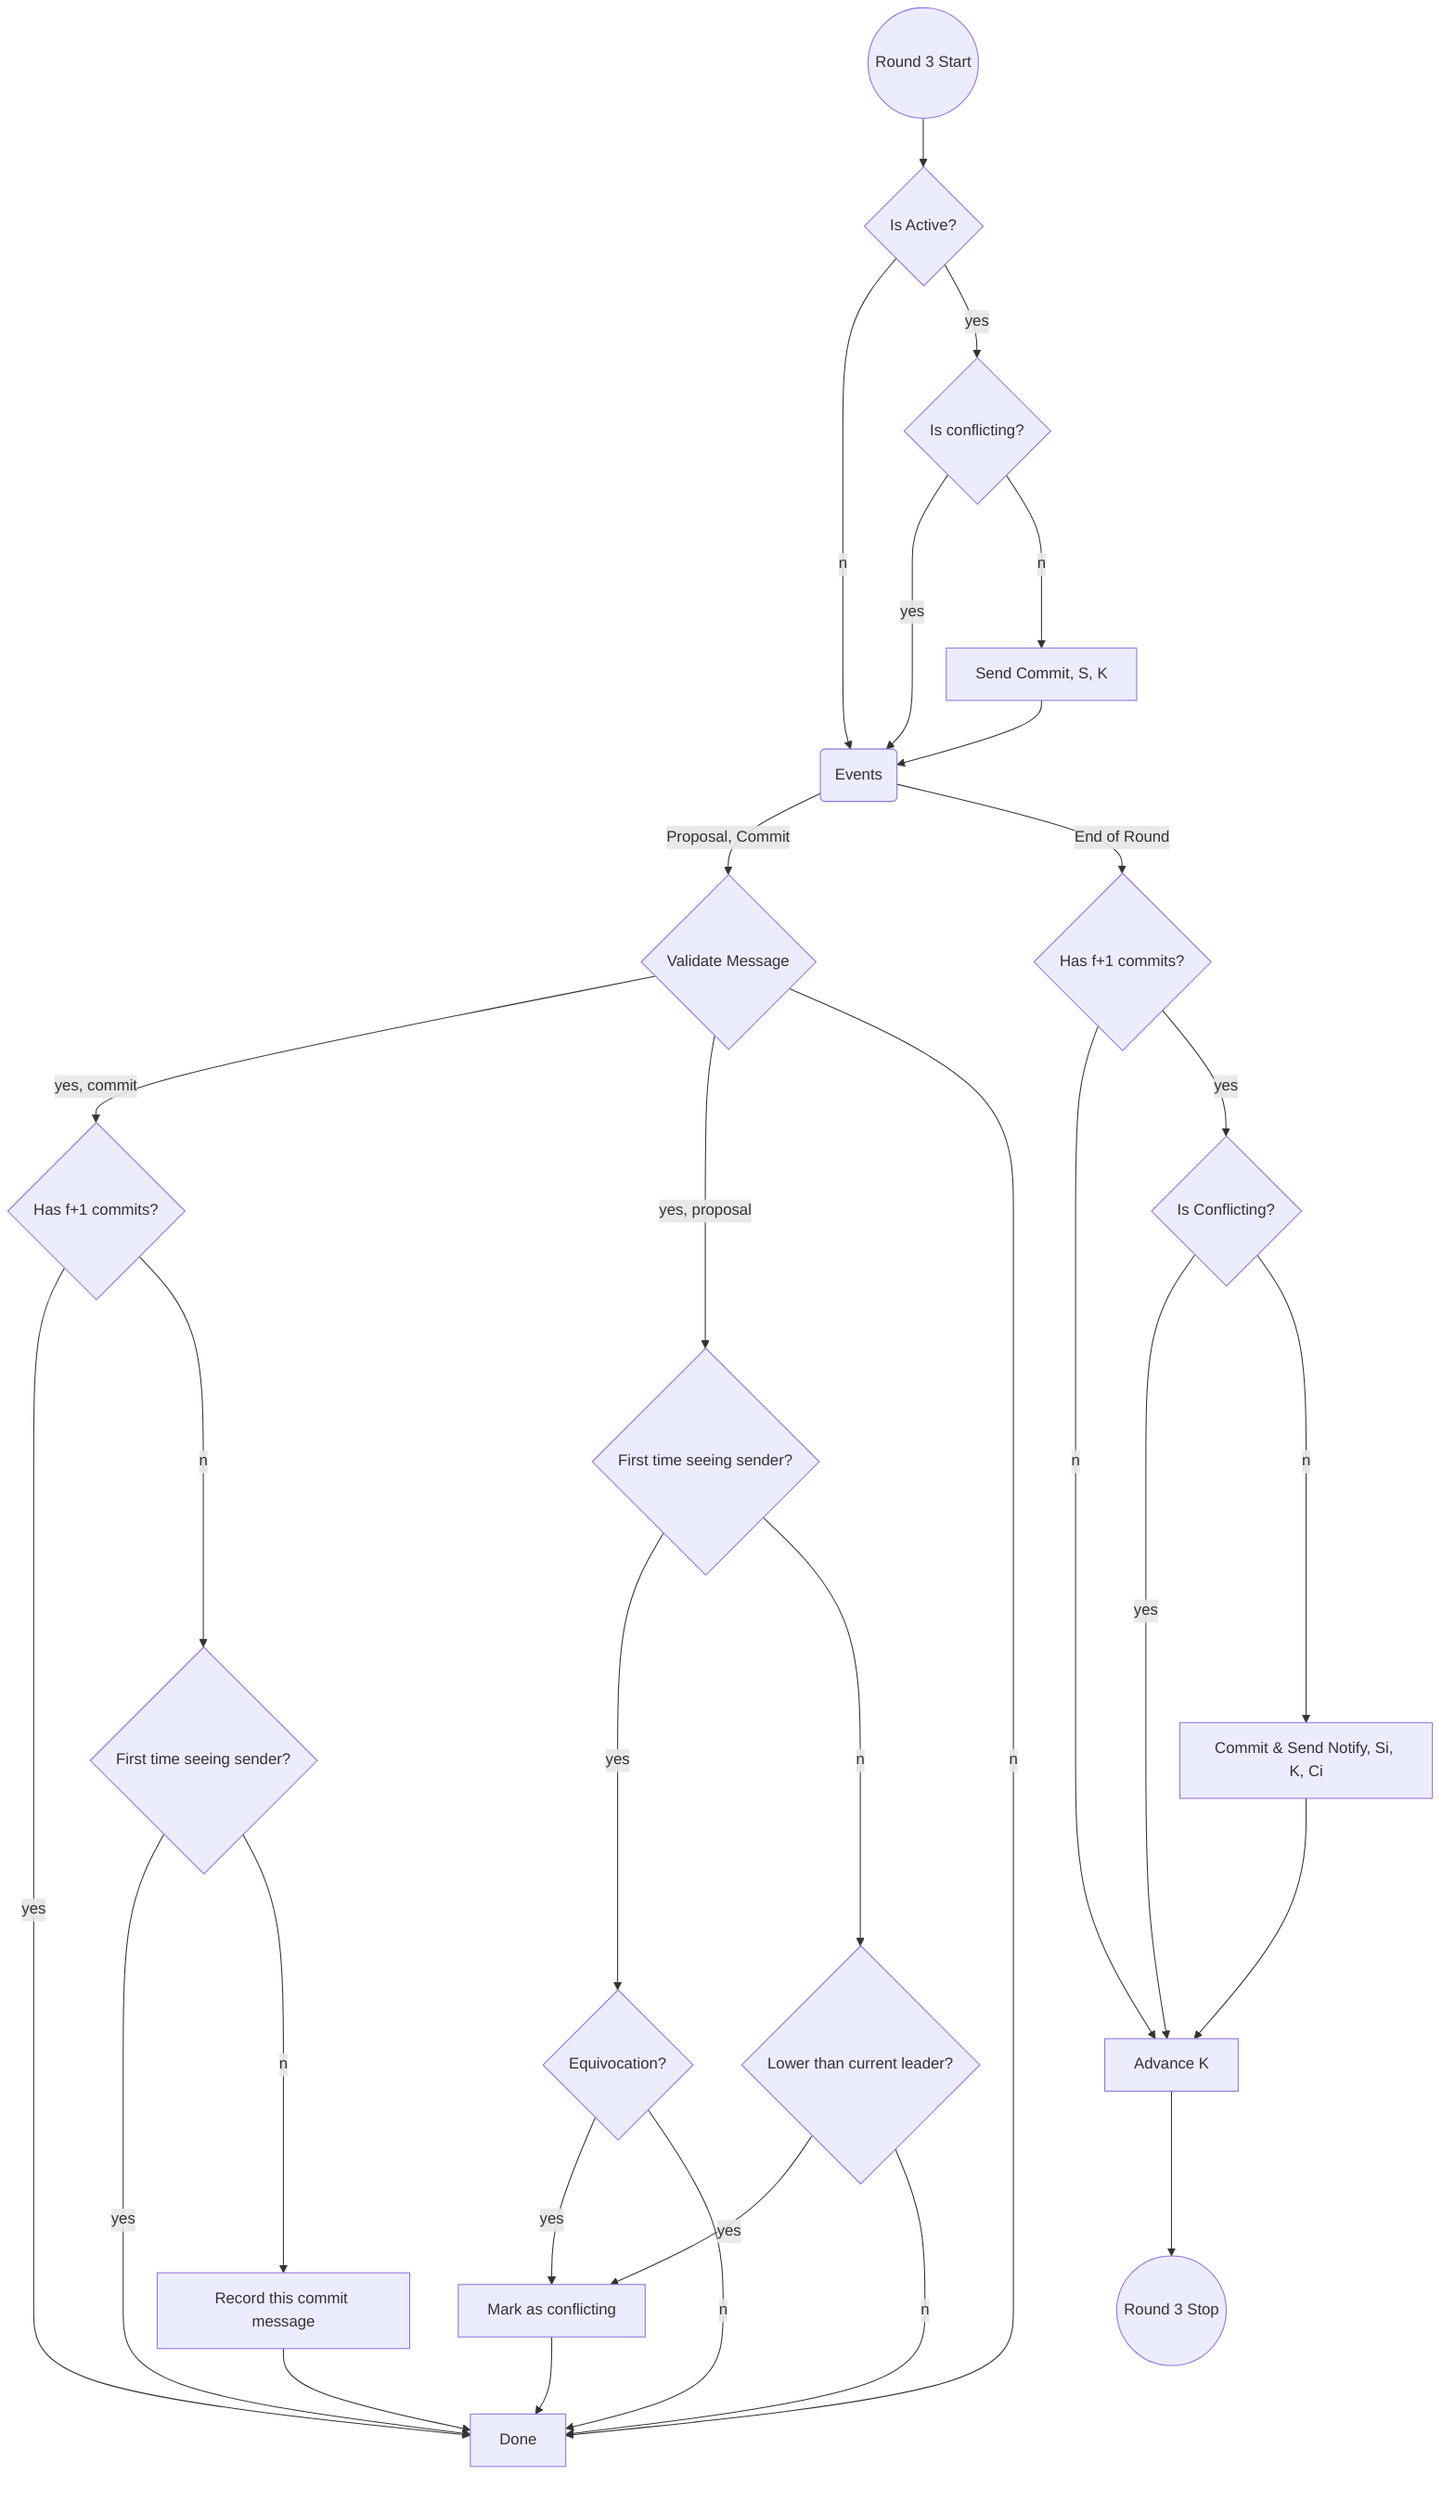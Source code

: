 graph TD
begin((Round 3 Start))-->active{Is Active?}
active--no-->events
active--yes-->conf{Is conflicting?}
conf--yes-->events
conf--no-->send
send[Send Commit, S, K]
send-->events(Events)
stop((Round 3 Stop))
events--Proposal, Commit-->valid
valid{Validate Message}
ignore[Done]
dup--yes-->equi{Equivocation?}
equi--yes-->con[Mark as conflicting]
equi--no-->ignore
dup--no-->rank{Lower than current leader?}
valid--yes, commit-->count{Has f+1 commits?}
count--yes-->ignore
count--no-->dup2{First time seeing sender?}
dup2--yes-->ignore
dup2--no-->add[Record this commit message]
add-->ignore
valid--yes, proposal-->dup{First time seeing sender?}
valid--no-->ignore
rank--yes-->con
con-->ignore
rank--no-->ignore
events--End of Round-->hasf{Has f+1 commits?}
hasf--no-->next
hasf--yes-->cconf{Is Conflicting?}
cconf--yes-->next
cconf--no-->sn
sn[Commit & Send Notify, Si, K, Ci]
sn-->next
next[Advance K]
next-->stop